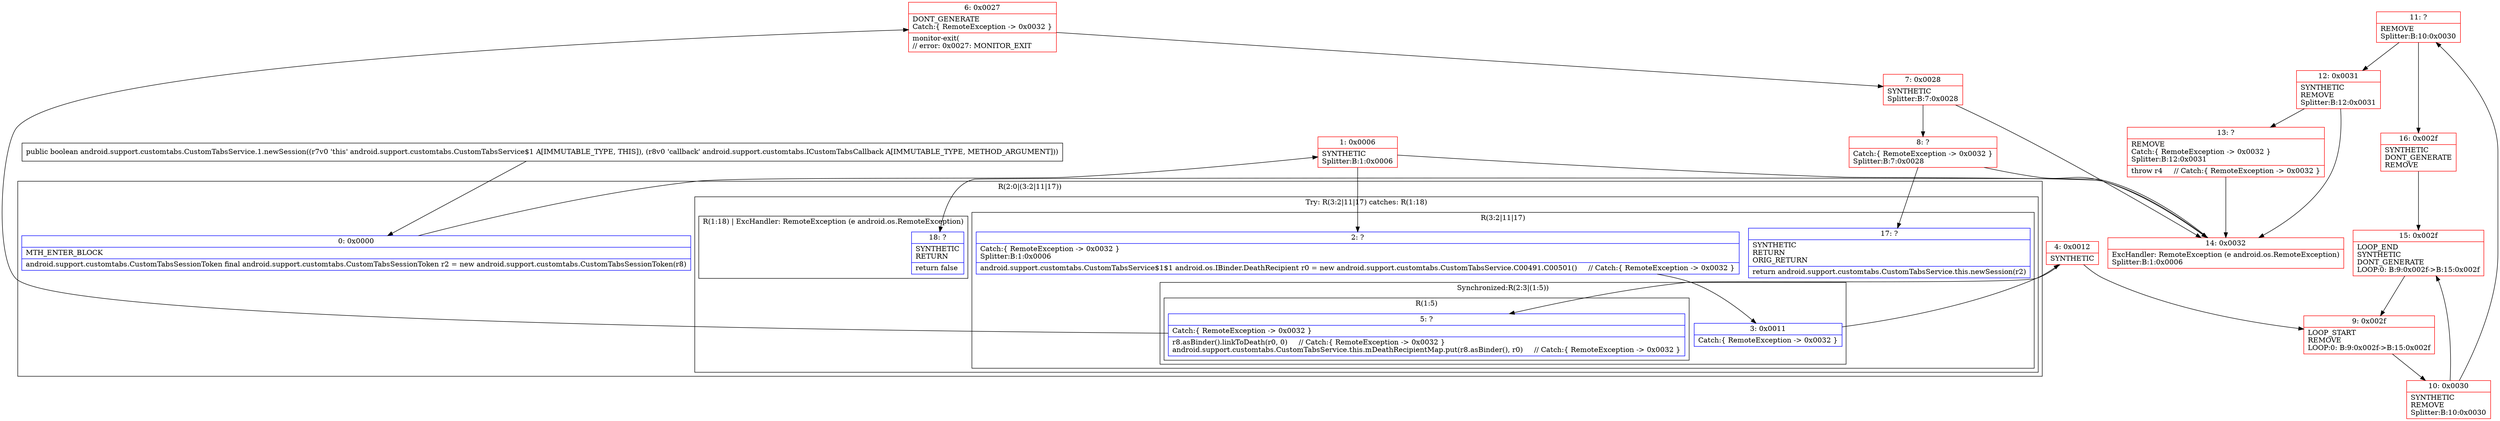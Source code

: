 digraph "CFG forandroid.support.customtabs.CustomTabsService.1.newSession(Landroid\/support\/customtabs\/ICustomTabsCallback;)Z" {
subgraph cluster_Region_1573689093 {
label = "R(2:0|(3:2|11|17))";
node [shape=record,color=blue];
Node_0 [shape=record,label="{0\:\ 0x0000|MTH_ENTER_BLOCK\l|android.support.customtabs.CustomTabsSessionToken final android.support.customtabs.CustomTabsSessionToken r2 = new android.support.customtabs.CustomTabsSessionToken(r8)\l}"];
subgraph cluster_TryCatchRegion_703061033 {
label = "Try: R(3:2|11|17) catches: R(1:18)";
node [shape=record,color=blue];
subgraph cluster_Region_1635554404 {
label = "R(3:2|11|17)";
node [shape=record,color=blue];
Node_2 [shape=record,label="{2\:\ ?|Catch:\{ RemoteException \-\> 0x0032 \}\lSplitter:B:1:0x0006\l|android.support.customtabs.CustomTabsService$1$1 android.os.IBinder.DeathRecipient r0 = new android.support.customtabs.CustomTabsService.C00491.C00501()     \/\/ Catch:\{ RemoteException \-\> 0x0032 \}\l}"];
subgraph cluster_SynchronizedRegion_1973095102 {
label = "Synchronized:R(2:3|(1:5))";
node [shape=record,color=blue];
Node_3 [shape=record,label="{3\:\ 0x0011|Catch:\{ RemoteException \-\> 0x0032 \}\l}"];
subgraph cluster_Region_1716724502 {
label = "R(1:5)";
node [shape=record,color=blue];
Node_5 [shape=record,label="{5\:\ ?|Catch:\{ RemoteException \-\> 0x0032 \}\l|r8.asBinder().linkToDeath(r0, 0)     \/\/ Catch:\{ RemoteException \-\> 0x0032 \}\landroid.support.customtabs.CustomTabsService.this.mDeathRecipientMap.put(r8.asBinder(), r0)     \/\/ Catch:\{ RemoteException \-\> 0x0032 \}\l}"];
}
}
Node_17 [shape=record,label="{17\:\ ?|SYNTHETIC\lRETURN\lORIG_RETURN\l|return android.support.customtabs.CustomTabsService.this.newSession(r2)\l}"];
}
subgraph cluster_Region_1394444088 {
label = "R(1:18) | ExcHandler: RemoteException (e android.os.RemoteException)\l";
node [shape=record,color=blue];
Node_18 [shape=record,label="{18\:\ ?|SYNTHETIC\lRETURN\l|return false\l}"];
}
}
}
subgraph cluster_Region_1394444088 {
label = "R(1:18) | ExcHandler: RemoteException (e android.os.RemoteException)\l";
node [shape=record,color=blue];
Node_18 [shape=record,label="{18\:\ ?|SYNTHETIC\lRETURN\l|return false\l}"];
}
Node_1 [shape=record,color=red,label="{1\:\ 0x0006|SYNTHETIC\lSplitter:B:1:0x0006\l}"];
Node_4 [shape=record,color=red,label="{4\:\ 0x0012|SYNTHETIC\l}"];
Node_6 [shape=record,color=red,label="{6\:\ 0x0027|DONT_GENERATE\lCatch:\{ RemoteException \-\> 0x0032 \}\l|monitor\-exit(\l\/\/ error: 0x0027: MONITOR_EXIT  \l}"];
Node_7 [shape=record,color=red,label="{7\:\ 0x0028|SYNTHETIC\lSplitter:B:7:0x0028\l}"];
Node_8 [shape=record,color=red,label="{8\:\ ?|Catch:\{ RemoteException \-\> 0x0032 \}\lSplitter:B:7:0x0028\l}"];
Node_9 [shape=record,color=red,label="{9\:\ 0x002f|LOOP_START\lREMOVE\lLOOP:0: B:9:0x002f\-\>B:15:0x002f\l}"];
Node_10 [shape=record,color=red,label="{10\:\ 0x0030|SYNTHETIC\lREMOVE\lSplitter:B:10:0x0030\l}"];
Node_11 [shape=record,color=red,label="{11\:\ ?|REMOVE\lSplitter:B:10:0x0030\l}"];
Node_12 [shape=record,color=red,label="{12\:\ 0x0031|SYNTHETIC\lREMOVE\lSplitter:B:12:0x0031\l}"];
Node_13 [shape=record,color=red,label="{13\:\ ?|REMOVE\lCatch:\{ RemoteException \-\> 0x0032 \}\lSplitter:B:12:0x0031\l|throw r4     \/\/ Catch:\{ RemoteException \-\> 0x0032 \}\l}"];
Node_14 [shape=record,color=red,label="{14\:\ 0x0032|ExcHandler: RemoteException (e android.os.RemoteException)\lSplitter:B:1:0x0006\l}"];
Node_15 [shape=record,color=red,label="{15\:\ 0x002f|LOOP_END\lSYNTHETIC\lDONT_GENERATE\lLOOP:0: B:9:0x002f\-\>B:15:0x002f\l}"];
Node_16 [shape=record,color=red,label="{16\:\ 0x002f|SYNTHETIC\lDONT_GENERATE\lREMOVE\l}"];
MethodNode[shape=record,label="{public boolean android.support.customtabs.CustomTabsService.1.newSession((r7v0 'this' android.support.customtabs.CustomTabsService$1 A[IMMUTABLE_TYPE, THIS]), (r8v0 'callback' android.support.customtabs.ICustomTabsCallback A[IMMUTABLE_TYPE, METHOD_ARGUMENT])) }"];
MethodNode -> Node_0;
Node_0 -> Node_1;
Node_2 -> Node_3;
Node_3 -> Node_4;
Node_5 -> Node_6;
Node_1 -> Node_2;
Node_1 -> Node_14;
Node_4 -> Node_5;
Node_4 -> Node_9;
Node_6 -> Node_7;
Node_7 -> Node_8;
Node_7 -> Node_14;
Node_8 -> Node_14;
Node_8 -> Node_17;
Node_9 -> Node_10;
Node_10 -> Node_11;
Node_10 -> Node_15;
Node_11 -> Node_12;
Node_11 -> Node_16;
Node_12 -> Node_13;
Node_12 -> Node_14;
Node_13 -> Node_14;
Node_14 -> Node_18;
Node_15 -> Node_9;
Node_16 -> Node_15;
}

